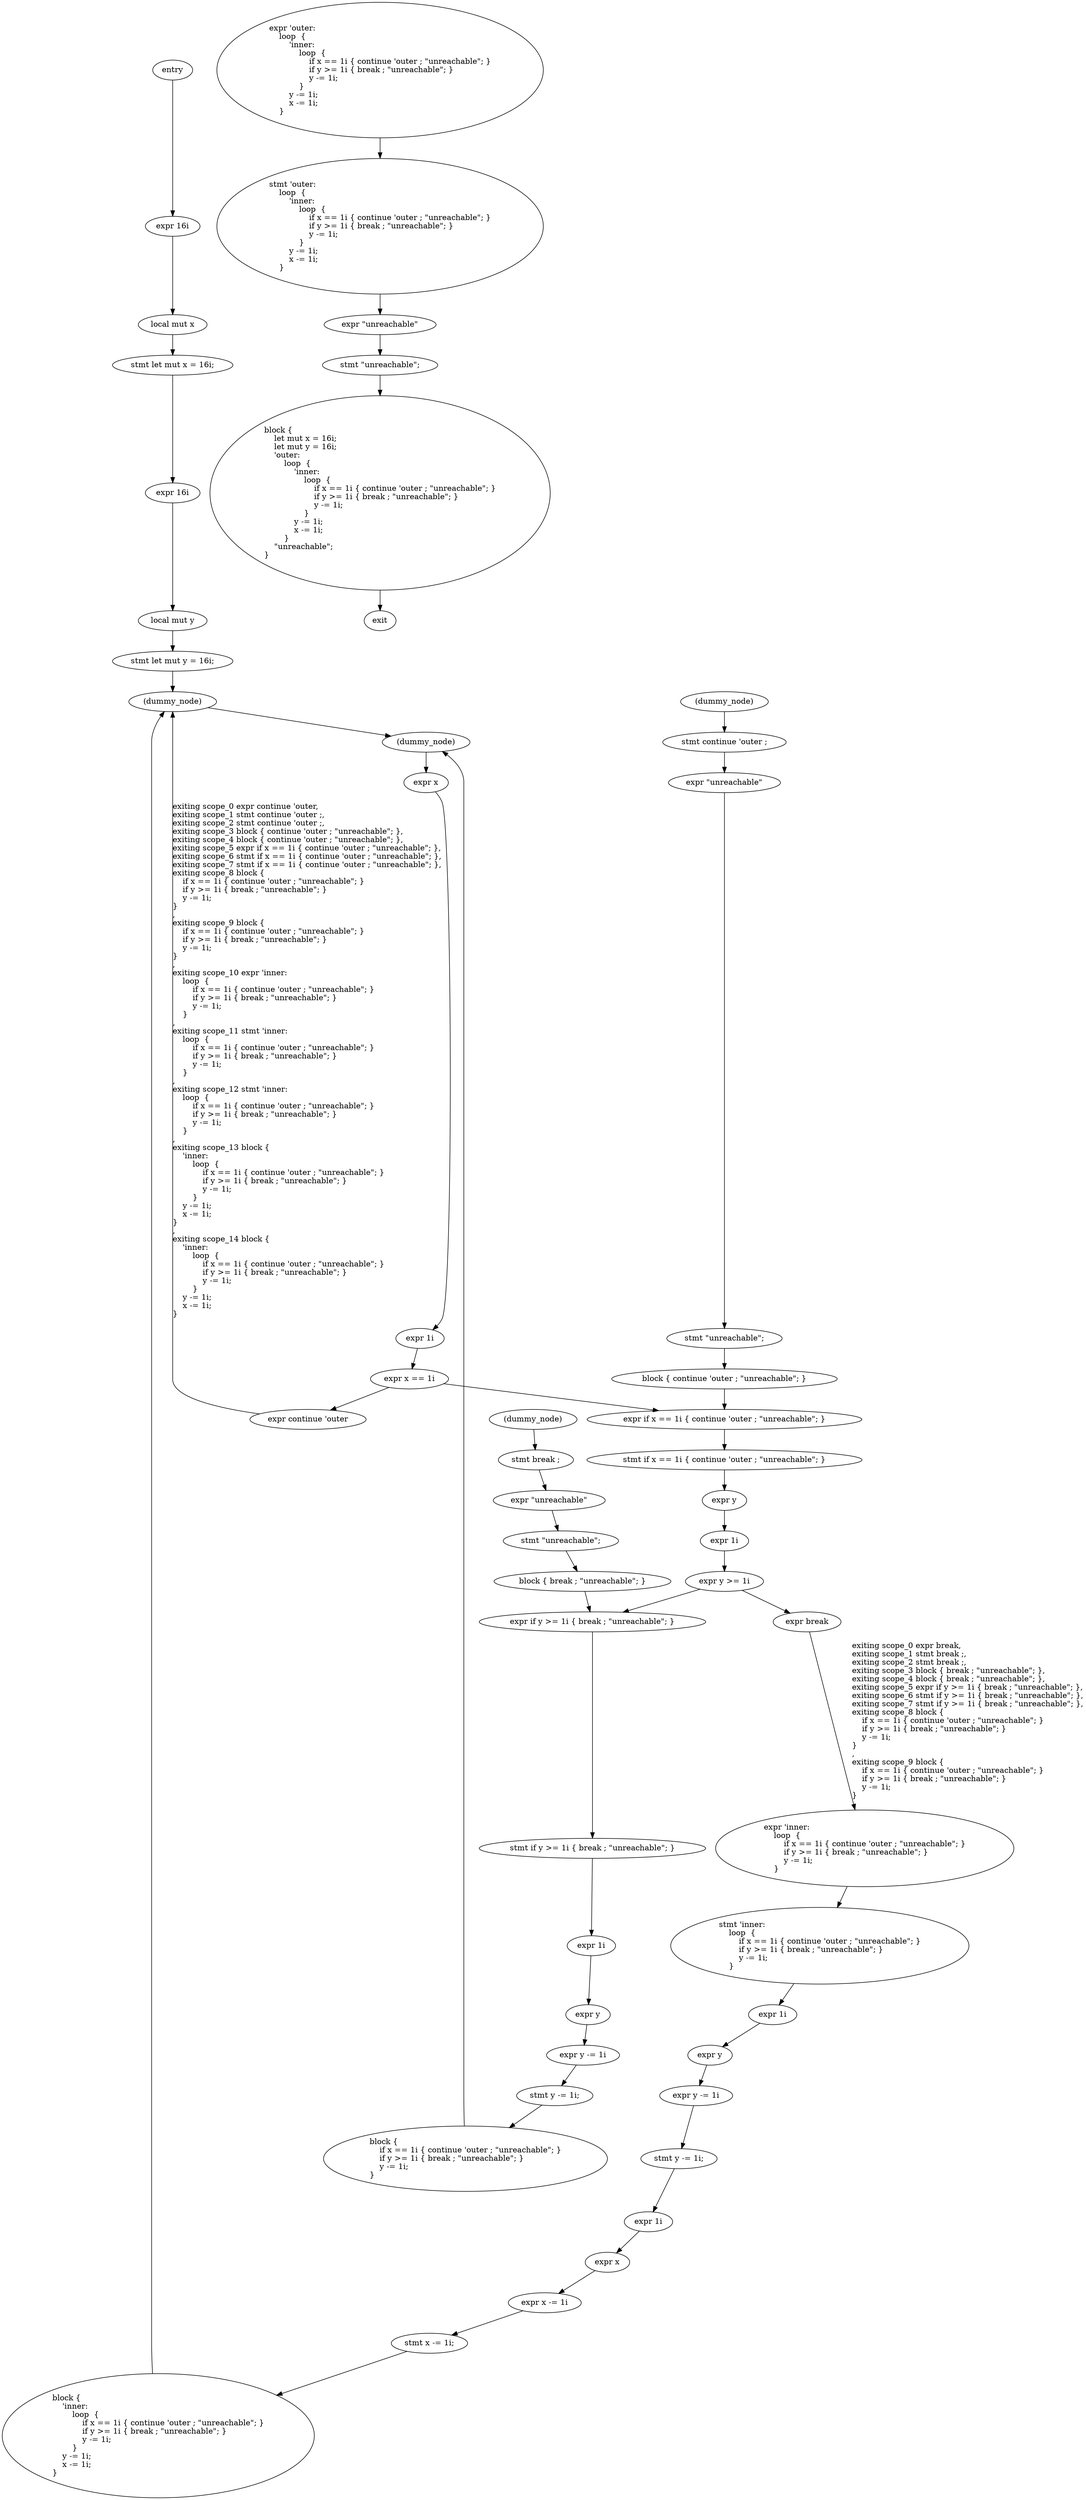 digraph block {
    N0[label="entry"];
    N1[label="exit"];
    N2[label="expr 16i"];
    N3[label="local mut x"];
    N4[label="stmt let mut x = 16i;"];
    N5[label="expr 16i"];
    N6[label="local mut y"];
    N7[label="stmt let mut y = 16i;"];
    N8[label="(dummy_node)"];
    N9[label="expr \'outer:\l    loop  {\l        \'inner:\l            loop  {\l                if x == 1i { continue \'outer ; \"unreachable\"; }\l                if y >= 1i { break ; \"unreachable\"; }\l                y -= 1i;\l            }\l        y -= 1i;\l        x -= 1i;\l    }\l"];
    N10[label="(dummy_node)"];
    N11[label="expr \'inner:\l    loop  {\l        if x == 1i { continue \'outer ; \"unreachable\"; }\l        if y >= 1i { break ; \"unreachable\"; }\l        y -= 1i;\l    }\l"];
    N12[label="expr x"];
    N13[label="expr 1i"];
    N14[label="expr x == 1i"];
    N15[label="expr continue \'outer"];
    N16[label="(dummy_node)"];
    N17[label="stmt continue \'outer ;"];
    N18[label="expr \"unreachable\""];
    N19[label="stmt \"unreachable\";"];
    N20[label="block { continue \'outer ; \"unreachable\"; }"];
    N21[label="expr if x == 1i { continue \'outer ; \"unreachable\"; }"];
    N22[label="stmt if x == 1i { continue \'outer ; \"unreachable\"; }"];
    N23[label="expr y"];
    N24[label="expr 1i"];
    N25[label="expr y >= 1i"];
    N26[label="expr break"];
    N27[label="(dummy_node)"];
    N28[label="stmt break ;"];
    N29[label="expr \"unreachable\""];
    N30[label="stmt \"unreachable\";"];
    N31[label="block { break ; \"unreachable\"; }"];
    N32[label="expr if y >= 1i { break ; \"unreachable\"; }"];
    N33[label="stmt if y >= 1i { break ; \"unreachable\"; }"];
    N34[label="expr 1i"];
    N35[label="expr y"];
    N36[label="expr y -= 1i"];
    N37[label="stmt y -= 1i;"];
    N38[label="block {\l    if x == 1i { continue \'outer ; \"unreachable\"; }\l    if y >= 1i { break ; \"unreachable\"; }\l    y -= 1i;\l}\l"];
    N39[label="stmt \'inner:\l    loop  {\l        if x == 1i { continue \'outer ; \"unreachable\"; }\l        if y >= 1i { break ; \"unreachable\"; }\l        y -= 1i;\l    }\l"];
    N40[label="expr 1i"];
    N41[label="expr y"];
    N42[label="expr y -= 1i"];
    N43[label="stmt y -= 1i;"];
    N44[label="expr 1i"];
    N45[label="expr x"];
    N46[label="expr x -= 1i"];
    N47[label="stmt x -= 1i;"];
    N48[label="block {\l    \'inner:\l        loop  {\l            if x == 1i { continue \'outer ; \"unreachable\"; }\l            if y >= 1i { break ; \"unreachable\"; }\l            y -= 1i;\l        }\l    y -= 1i;\l    x -= 1i;\l}\l"];
    N49[label="stmt \'outer:\l    loop  {\l        \'inner:\l            loop  {\l                if x == 1i { continue \'outer ; \"unreachable\"; }\l                if y >= 1i { break ; \"unreachable\"; }\l                y -= 1i;\l            }\l        y -= 1i;\l        x -= 1i;\l    }\l"];
    N50[label="expr \"unreachable\""];
    N51[label="stmt \"unreachable\";"];
    N52[label="block {\l    let mut x = 16i;\l    let mut y = 16i;\l    \'outer:\l        loop  {\l            \'inner:\l                loop  {\l                    if x == 1i { continue \'outer ; \"unreachable\"; }\l                    if y >= 1i { break ; \"unreachable\"; }\l                    y -= 1i;\l                }\l            y -= 1i;\l            x -= 1i;\l        }\l    \"unreachable\";\l}\l"];
    N0 -> N2;
    N2 -> N3;
    N3 -> N4;
    N4 -> N5;
    N5 -> N6;
    N6 -> N7;
    N7 -> N8;
    N8 -> N10;
    N10 -> N12;
    N12 -> N13;
    N13 -> N14;
    N14 -> N15;
    N15 -> N8[label="exiting scope_0 expr continue \'outer,\lexiting scope_1 stmt continue \'outer ;,\lexiting scope_2 stmt continue \'outer ;,\lexiting scope_3 block { continue \'outer ; \"unreachable\"; },\lexiting scope_4 block { continue \'outer ; \"unreachable\"; },\lexiting scope_5 expr if x == 1i { continue \'outer ; \"unreachable\"; },\lexiting scope_6 stmt if x == 1i { continue \'outer ; \"unreachable\"; },\lexiting scope_7 stmt if x == 1i { continue \'outer ; \"unreachable\"; },\lexiting scope_8 block {\l    if x == 1i { continue \'outer ; \"unreachable\"; }\l    if y >= 1i { break ; \"unreachable\"; }\l    y -= 1i;\l}\l,\lexiting scope_9 block {\l    if x == 1i { continue \'outer ; \"unreachable\"; }\l    if y >= 1i { break ; \"unreachable\"; }\l    y -= 1i;\l}\l,\lexiting scope_10 expr \'inner:\l    loop  {\l        if x == 1i { continue \'outer ; \"unreachable\"; }\l        if y >= 1i { break ; \"unreachable\"; }\l        y -= 1i;\l    }\l,\lexiting scope_11 stmt \'inner:\l    loop  {\l        if x == 1i { continue \'outer ; \"unreachable\"; }\l        if y >= 1i { break ; \"unreachable\"; }\l        y -= 1i;\l    }\l,\lexiting scope_12 stmt \'inner:\l    loop  {\l        if x == 1i { continue \'outer ; \"unreachable\"; }\l        if y >= 1i { break ; \"unreachable\"; }\l        y -= 1i;\l    }\l,\lexiting scope_13 block {\l    \'inner:\l        loop  {\l            if x == 1i { continue \'outer ; \"unreachable\"; }\l            if y >= 1i { break ; \"unreachable\"; }\l            y -= 1i;\l        }\l    y -= 1i;\l    x -= 1i;\l}\l,\lexiting scope_14 block {\l    \'inner:\l        loop  {\l            if x == 1i { continue \'outer ; \"unreachable\"; }\l            if y >= 1i { break ; \"unreachable\"; }\l            y -= 1i;\l        }\l    y -= 1i;\l    x -= 1i;\l}\l"];
    N16 -> N17;
    N17 -> N18;
    N18 -> N19;
    N19 -> N20;
    N14 -> N21;
    N20 -> N21;
    N21 -> N22;
    N22 -> N23;
    N23 -> N24;
    N24 -> N25;
    N25 -> N26;
    N26 -> N11[label="exiting scope_0 expr break,\lexiting scope_1 stmt break ;,\lexiting scope_2 stmt break ;,\lexiting scope_3 block { break ; \"unreachable\"; },\lexiting scope_4 block { break ; \"unreachable\"; },\lexiting scope_5 expr if y >= 1i { break ; \"unreachable\"; },\lexiting scope_6 stmt if y >= 1i { break ; \"unreachable\"; },\lexiting scope_7 stmt if y >= 1i { break ; \"unreachable\"; },\lexiting scope_8 block {\l    if x == 1i { continue \'outer ; \"unreachable\"; }\l    if y >= 1i { break ; \"unreachable\"; }\l    y -= 1i;\l}\l,\lexiting scope_9 block {\l    if x == 1i { continue \'outer ; \"unreachable\"; }\l    if y >= 1i { break ; \"unreachable\"; }\l    y -= 1i;\l}\l"];
    N27 -> N28;
    N28 -> N29;
    N29 -> N30;
    N30 -> N31;
    N25 -> N32;
    N31 -> N32;
    N32 -> N33;
    N33 -> N34;
    N34 -> N35;
    N35 -> N36;
    N36 -> N37;
    N37 -> N38;
    N38 -> N10;
    N11 -> N39;
    N39 -> N40;
    N40 -> N41;
    N41 -> N42;
    N42 -> N43;
    N43 -> N44;
    N44 -> N45;
    N45 -> N46;
    N46 -> N47;
    N47 -> N48;
    N48 -> N8;
    N9 -> N49;
    N49 -> N50;
    N50 -> N51;
    N51 -> N52;
    N52 -> N1;
}
